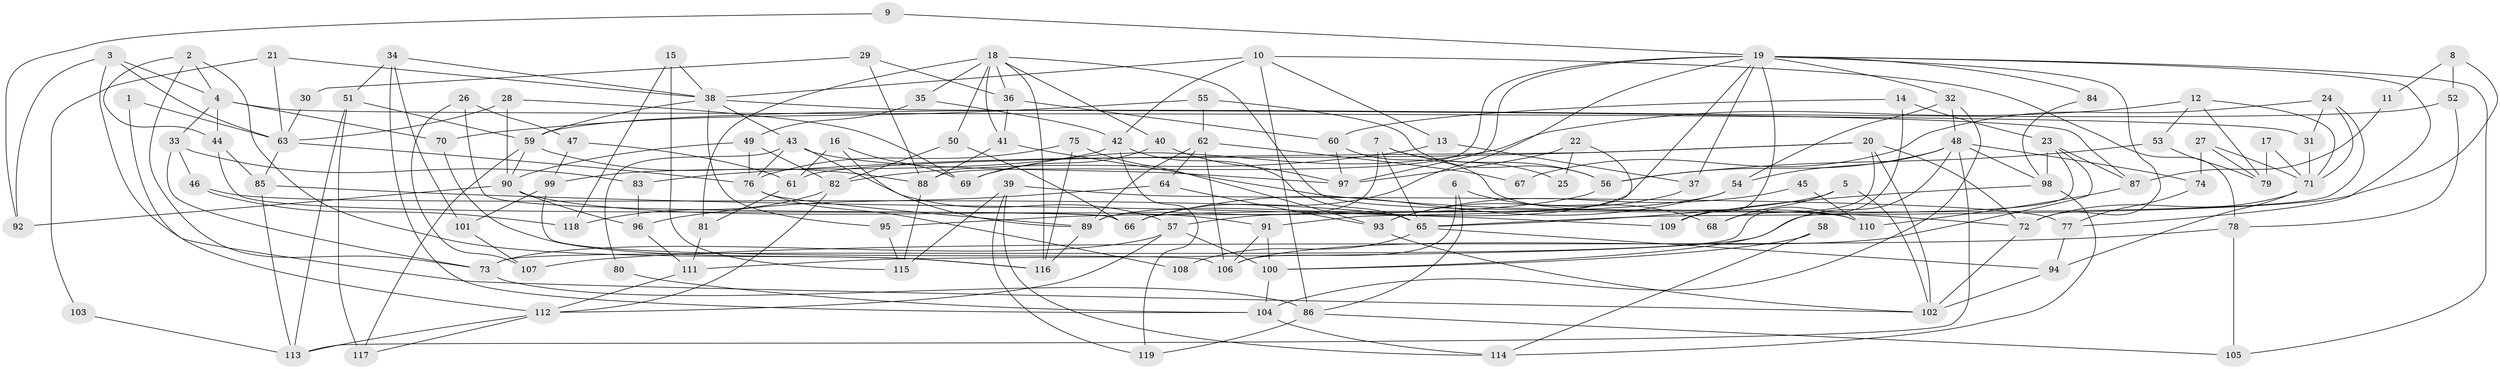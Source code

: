 // coarse degree distribution, {5: 0.05, 10: 0.05, 4: 0.25, 3: 0.075, 7: 0.125, 17: 0.025, 11: 0.025, 8: 0.1, 6: 0.1, 2: 0.075, 18: 0.025, 9: 0.075, 13: 0.025}
// Generated by graph-tools (version 1.1) at 2025/18/03/04/25 18:18:42]
// undirected, 119 vertices, 238 edges
graph export_dot {
graph [start="1"]
  node [color=gray90,style=filled];
  1;
  2;
  3;
  4;
  5;
  6;
  7;
  8;
  9;
  10;
  11;
  12;
  13;
  14;
  15;
  16;
  17;
  18;
  19;
  20;
  21;
  22;
  23;
  24;
  25;
  26;
  27;
  28;
  29;
  30;
  31;
  32;
  33;
  34;
  35;
  36;
  37;
  38;
  39;
  40;
  41;
  42;
  43;
  44;
  45;
  46;
  47;
  48;
  49;
  50;
  51;
  52;
  53;
  54;
  55;
  56;
  57;
  58;
  59;
  60;
  61;
  62;
  63;
  64;
  65;
  66;
  67;
  68;
  69;
  70;
  71;
  72;
  73;
  74;
  75;
  76;
  77;
  78;
  79;
  80;
  81;
  82;
  83;
  84;
  85;
  86;
  87;
  88;
  89;
  90;
  91;
  92;
  93;
  94;
  95;
  96;
  97;
  98;
  99;
  100;
  101;
  102;
  103;
  104;
  105;
  106;
  107;
  108;
  109;
  110;
  111;
  112;
  113;
  114;
  115;
  116;
  117;
  118;
  119;
  1 -- 63;
  1 -- 112;
  2 -- 73;
  2 -- 116;
  2 -- 4;
  2 -- 44;
  3 -- 4;
  3 -- 102;
  3 -- 63;
  3 -- 92;
  4 -- 44;
  4 -- 31;
  4 -- 33;
  4 -- 70;
  5 -- 102;
  5 -- 65;
  5 -- 68;
  6 -- 68;
  6 -- 86;
  6 -- 106;
  7 -- 89;
  7 -- 65;
  7 -- 25;
  7 -- 56;
  8 -- 65;
  8 -- 52;
  8 -- 11;
  9 -- 92;
  9 -- 19;
  10 -- 13;
  10 -- 86;
  10 -- 38;
  10 -- 42;
  10 -- 78;
  11 -- 87;
  12 -- 53;
  12 -- 71;
  12 -- 69;
  12 -- 79;
  13 -- 82;
  13 -- 37;
  14 -- 23;
  14 -- 60;
  14 -- 73;
  15 -- 118;
  15 -- 38;
  15 -- 115;
  16 -- 89;
  16 -- 69;
  16 -- 61;
  17 -- 71;
  17 -- 79;
  18 -- 116;
  18 -- 41;
  18 -- 35;
  18 -- 36;
  18 -- 40;
  18 -- 50;
  18 -- 81;
  18 -- 110;
  19 -- 32;
  19 -- 66;
  19 -- 37;
  19 -- 72;
  19 -- 77;
  19 -- 84;
  19 -- 88;
  19 -- 89;
  19 -- 97;
  19 -- 105;
  19 -- 109;
  20 -- 61;
  20 -- 72;
  20 -- 68;
  20 -- 83;
  20 -- 102;
  21 -- 38;
  21 -- 63;
  21 -- 103;
  22 -- 97;
  22 -- 91;
  22 -- 25;
  23 -- 106;
  23 -- 98;
  23 -- 87;
  23 -- 111;
  24 -- 31;
  24 -- 66;
  24 -- 67;
  24 -- 71;
  26 -- 47;
  26 -- 107;
  26 -- 66;
  27 -- 74;
  27 -- 71;
  27 -- 79;
  28 -- 63;
  28 -- 90;
  28 -- 69;
  29 -- 36;
  29 -- 88;
  29 -- 30;
  30 -- 63;
  31 -- 71;
  32 -- 104;
  32 -- 48;
  32 -- 54;
  33 -- 83;
  33 -- 46;
  33 -- 73;
  34 -- 51;
  34 -- 38;
  34 -- 101;
  34 -- 104;
  35 -- 49;
  35 -- 42;
  36 -- 60;
  36 -- 41;
  37 -- 93;
  38 -- 43;
  38 -- 59;
  38 -- 87;
  38 -- 95;
  39 -- 115;
  39 -- 114;
  39 -- 77;
  39 -- 119;
  40 -- 69;
  40 -- 97;
  41 -- 72;
  41 -- 88;
  42 -- 65;
  42 -- 99;
  42 -- 119;
  43 -- 57;
  43 -- 97;
  43 -- 76;
  43 -- 80;
  44 -- 85;
  44 -- 66;
  45 -- 110;
  45 -- 93;
  46 -- 65;
  46 -- 118;
  47 -- 99;
  47 -- 61;
  48 -- 56;
  48 -- 54;
  48 -- 74;
  48 -- 98;
  48 -- 100;
  48 -- 113;
  49 -- 82;
  49 -- 90;
  49 -- 76;
  50 -- 66;
  50 -- 82;
  51 -- 113;
  51 -- 59;
  51 -- 117;
  52 -- 78;
  52 -- 59;
  53 -- 79;
  53 -- 56;
  54 -- 66;
  54 -- 57;
  55 -- 56;
  55 -- 62;
  55 -- 70;
  56 -- 95;
  57 -- 73;
  57 -- 100;
  57 -- 112;
  58 -- 114;
  58 -- 100;
  59 -- 88;
  59 -- 90;
  59 -- 117;
  60 -- 110;
  60 -- 97;
  61 -- 81;
  62 -- 64;
  62 -- 89;
  62 -- 67;
  62 -- 106;
  63 -- 76;
  63 -- 85;
  64 -- 96;
  64 -- 93;
  65 -- 94;
  65 -- 108;
  70 -- 116;
  71 -- 94;
  71 -- 72;
  72 -- 102;
  73 -- 86;
  74 -- 77;
  75 -- 76;
  75 -- 116;
  75 -- 93;
  76 -- 89;
  76 -- 108;
  77 -- 94;
  78 -- 105;
  78 -- 107;
  80 -- 104;
  81 -- 111;
  82 -- 112;
  82 -- 118;
  83 -- 96;
  84 -- 98;
  85 -- 113;
  85 -- 109;
  86 -- 119;
  86 -- 105;
  87 -- 110;
  88 -- 115;
  89 -- 116;
  90 -- 91;
  90 -- 92;
  90 -- 96;
  91 -- 100;
  91 -- 106;
  93 -- 102;
  94 -- 102;
  95 -- 115;
  96 -- 111;
  98 -- 109;
  98 -- 114;
  99 -- 106;
  99 -- 101;
  100 -- 104;
  101 -- 107;
  103 -- 113;
  104 -- 114;
  111 -- 112;
  112 -- 117;
  112 -- 113;
}
